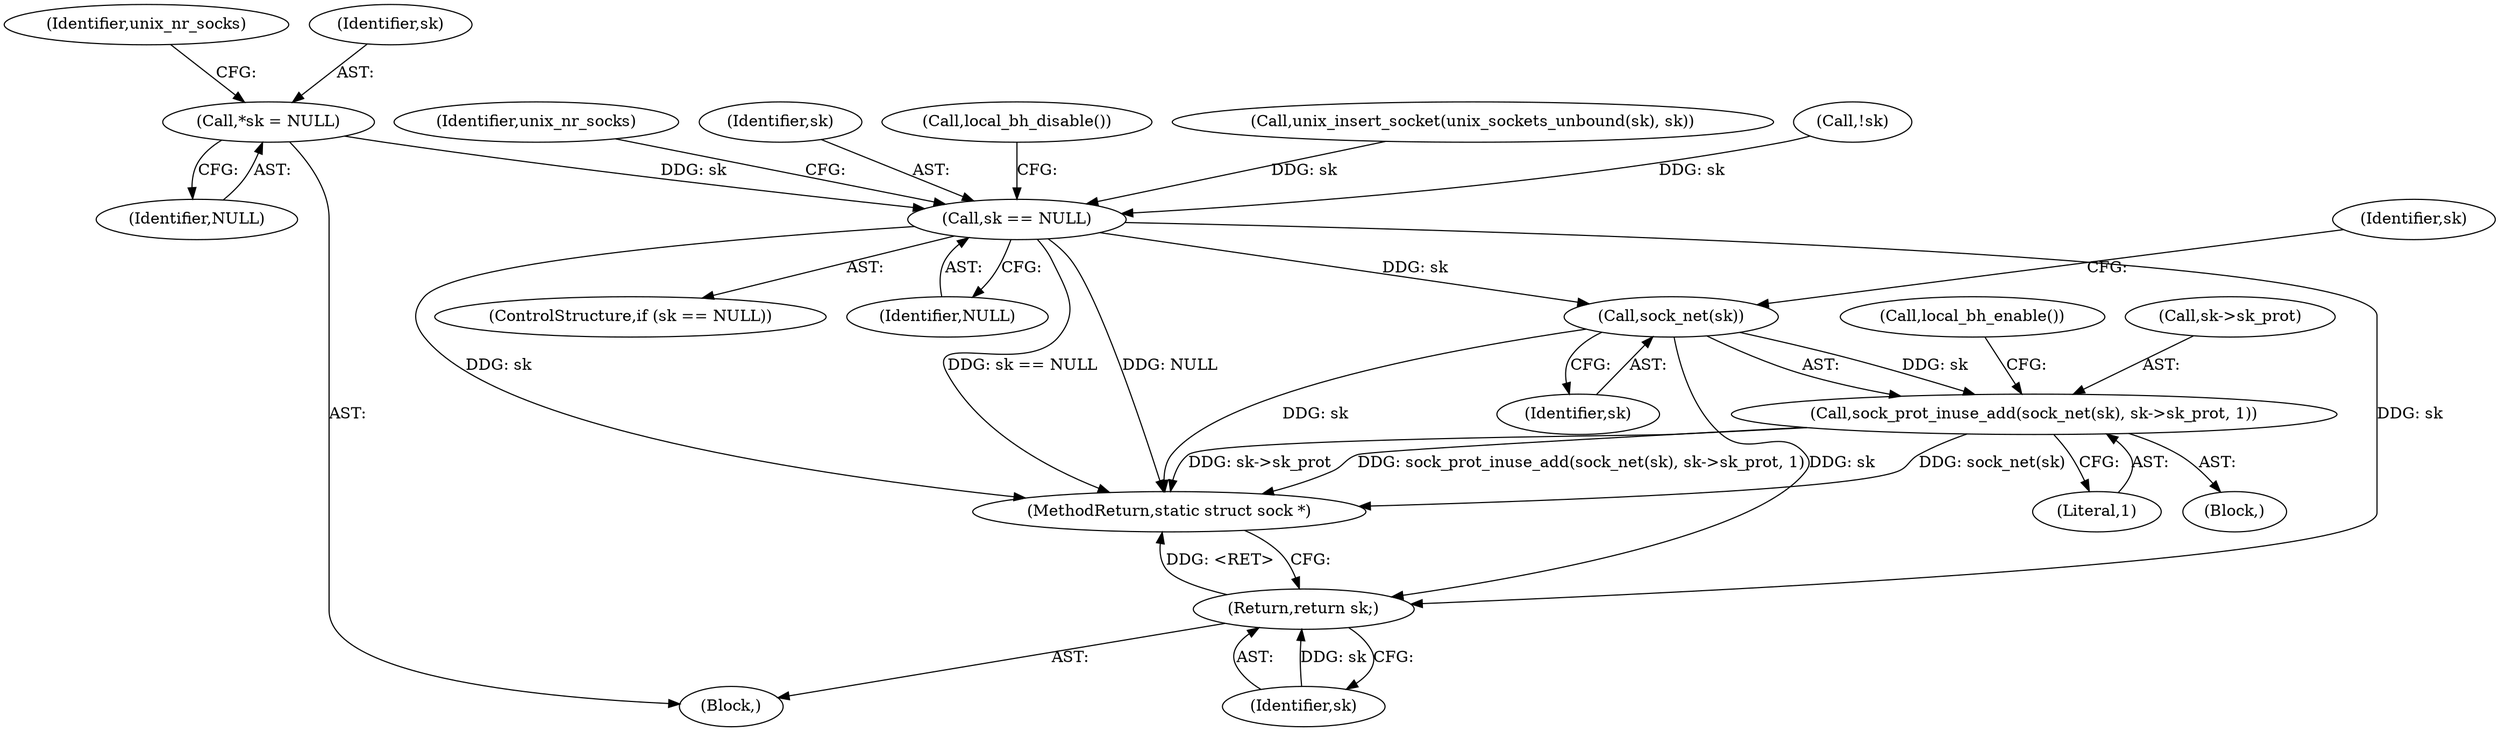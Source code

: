 digraph "0_linux_7d267278a9ece963d77eefec61630223fce08c6c@pointer" {
"1000107" [label="(Call,*sk = NULL)"];
"1000223" [label="(Call,sk == NULL)"];
"1000233" [label="(Call,sock_net(sk))"];
"1000232" [label="(Call,sock_prot_inuse_add(sock_net(sk), sk->sk_prot, 1))"];
"1000240" [label="(Return,return sk;)"];
"1000242" [label="(MethodReturn,static struct sock *)"];
"1000223" [label="(Call,sk == NULL)"];
"1000233" [label="(Call,sock_net(sk))"];
"1000224" [label="(Identifier,sk)"];
"1000231" [label="(Call,local_bh_disable())"];
"1000239" [label="(Call,local_bh_enable())"];
"1000217" [label="(Call,unix_insert_socket(unix_sockets_unbound(sk), sk))"];
"1000222" [label="(ControlStructure,if (sk == NULL))"];
"1000240" [label="(Return,return sk;)"];
"1000234" [label="(Identifier,sk)"];
"1000230" [label="(Block,)"];
"1000109" [label="(Identifier,NULL)"];
"1000113" [label="(Identifier,unix_nr_socks)"];
"1000105" [label="(Block,)"];
"1000133" [label="(Call,!sk)"];
"1000225" [label="(Identifier,NULL)"];
"1000238" [label="(Literal,1)"];
"1000228" [label="(Identifier,unix_nr_socks)"];
"1000241" [label="(Identifier,sk)"];
"1000236" [label="(Identifier,sk)"];
"1000108" [label="(Identifier,sk)"];
"1000107" [label="(Call,*sk = NULL)"];
"1000232" [label="(Call,sock_prot_inuse_add(sock_net(sk), sk->sk_prot, 1))"];
"1000235" [label="(Call,sk->sk_prot)"];
"1000107" -> "1000105"  [label="AST: "];
"1000107" -> "1000109"  [label="CFG: "];
"1000108" -> "1000107"  [label="AST: "];
"1000109" -> "1000107"  [label="AST: "];
"1000113" -> "1000107"  [label="CFG: "];
"1000107" -> "1000223"  [label="DDG: sk"];
"1000223" -> "1000222"  [label="AST: "];
"1000223" -> "1000225"  [label="CFG: "];
"1000224" -> "1000223"  [label="AST: "];
"1000225" -> "1000223"  [label="AST: "];
"1000228" -> "1000223"  [label="CFG: "];
"1000231" -> "1000223"  [label="CFG: "];
"1000223" -> "1000242"  [label="DDG: sk == NULL"];
"1000223" -> "1000242"  [label="DDG: NULL"];
"1000223" -> "1000242"  [label="DDG: sk"];
"1000133" -> "1000223"  [label="DDG: sk"];
"1000217" -> "1000223"  [label="DDG: sk"];
"1000223" -> "1000233"  [label="DDG: sk"];
"1000223" -> "1000240"  [label="DDG: sk"];
"1000233" -> "1000232"  [label="AST: "];
"1000233" -> "1000234"  [label="CFG: "];
"1000234" -> "1000233"  [label="AST: "];
"1000236" -> "1000233"  [label="CFG: "];
"1000233" -> "1000242"  [label="DDG: sk"];
"1000233" -> "1000232"  [label="DDG: sk"];
"1000233" -> "1000240"  [label="DDG: sk"];
"1000232" -> "1000230"  [label="AST: "];
"1000232" -> "1000238"  [label="CFG: "];
"1000235" -> "1000232"  [label="AST: "];
"1000238" -> "1000232"  [label="AST: "];
"1000239" -> "1000232"  [label="CFG: "];
"1000232" -> "1000242"  [label="DDG: sock_net(sk)"];
"1000232" -> "1000242"  [label="DDG: sk->sk_prot"];
"1000232" -> "1000242"  [label="DDG: sock_prot_inuse_add(sock_net(sk), sk->sk_prot, 1)"];
"1000240" -> "1000105"  [label="AST: "];
"1000240" -> "1000241"  [label="CFG: "];
"1000241" -> "1000240"  [label="AST: "];
"1000242" -> "1000240"  [label="CFG: "];
"1000240" -> "1000242"  [label="DDG: <RET>"];
"1000241" -> "1000240"  [label="DDG: sk"];
}
